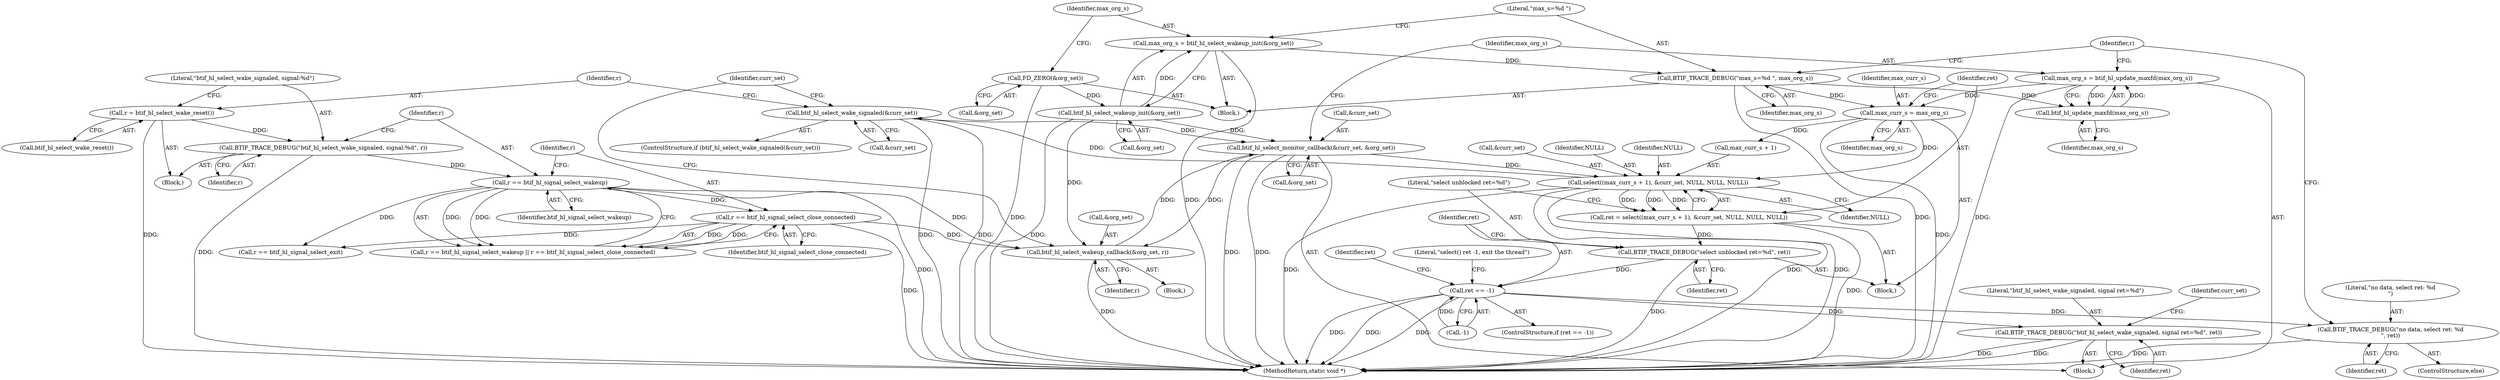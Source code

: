 digraph "0_Android_472271b153c5dc53c28beac55480a8d8434b2d5c_19@API" {
"1000174" [label="(Call,btif_hl_select_wake_signaled(&curr_set))"];
"1000139" [label="(Call,select((max_curr_s + 1), &curr_set, NULL, NULL, NULL))"];
"1000133" [label="(Call,max_curr_s = max_org_s)"];
"1000213" [label="(Call,max_org_s = btif_hl_update_maxfd(max_org_s))"];
"1000215" [label="(Call,btif_hl_update_maxfd(max_org_s))"];
"1000120" [label="(Call,BTIF_TRACE_DEBUG(\"max_s=%d \", max_org_s))"];
"1000115" [label="(Call,max_org_s = btif_hl_select_wakeup_init(&org_set))"];
"1000117" [label="(Call,btif_hl_select_wakeup_init(&org_set))"];
"1000112" [label="(Call,FD_ZERO(&org_set))"];
"1000208" [label="(Call,btif_hl_select_monitor_callback(&curr_set, &org_set))"];
"1000174" [label="(Call,btif_hl_select_wake_signaled(&curr_set))"];
"1000193" [label="(Call,btif_hl_select_wakeup_callback(&org_set, r))"];
"1000186" [label="(Call,r == btif_hl_signal_select_wakeup)"];
"1000181" [label="(Call,BTIF_TRACE_DEBUG(\"btif_hl_select_wake_signaled, signal:%d\", r))"];
"1000178" [label="(Call,r = btif_hl_select_wake_reset())"];
"1000189" [label="(Call,r == btif_hl_signal_select_close_connected)"];
"1000137" [label="(Call,ret = select((max_curr_s + 1), &curr_set, NULL, NULL, NULL))"];
"1000148" [label="(Call,BTIF_TRACE_DEBUG(\"select unblocked ret=%d\", ret))"];
"1000152" [label="(Call,ret == -1)"];
"1000170" [label="(Call,BTIF_TRACE_DEBUG(\"btif_hl_select_wake_signaled, signal ret=%d\", ret))"];
"1000218" [label="(Call,BTIF_TRACE_DEBUG(\"no data, select ret: %d\n\", ret))"];
"1000209" [label="(Call,&curr_set)"];
"1000173" [label="(ControlStructure,if (btif_hl_select_wake_signaled(&curr_set)))"];
"1000143" [label="(Call,&curr_set)"];
"1000133" [label="(Call,max_curr_s = max_org_s)"];
"1000116" [label="(Identifier,max_org_s)"];
"1000124" [label="(Block,)"];
"1000190" [label="(Identifier,r)"];
"1000194" [label="(Call,&org_set)"];
"1000177" [label="(Block,)"];
"1000151" [label="(ControlStructure,if (ret == -1))"];
"1000192" [label="(Block,)"];
"1000137" [label="(Call,ret = select((max_curr_s + 1), &curr_set, NULL, NULL, NULL))"];
"1000220" [label="(Identifier,ret)"];
"1000168" [label="(Identifier,ret)"];
"1000150" [label="(Identifier,ret)"];
"1000218" [label="(Call,BTIF_TRACE_DEBUG(\"no data, select ret: %d\n\", ret))"];
"1000134" [label="(Identifier,max_curr_s)"];
"1000118" [label="(Call,&org_set)"];
"1000210" [label="(Identifier,curr_set)"];
"1000186" [label="(Call,r == btif_hl_signal_select_wakeup)"];
"1000152" [label="(Call,ret == -1)"];
"1000115" [label="(Call,max_org_s = btif_hl_select_wakeup_init(&org_set))"];
"1000182" [label="(Literal,\"btif_hl_select_wake_signaled, signal:%d\")"];
"1000174" [label="(Call,btif_hl_select_wake_signaled(&curr_set))"];
"1000191" [label="(Identifier,btif_hl_signal_select_close_connected)"];
"1000140" [label="(Call,max_curr_s + 1)"];
"1000120" [label="(Call,BTIF_TRACE_DEBUG(\"max_s=%d \", max_org_s))"];
"1000187" [label="(Identifier,r)"];
"1000219" [label="(Literal,\"no data, select ret: %d\n\")"];
"1000145" [label="(Identifier,NULL)"];
"1000211" [label="(Call,&org_set)"];
"1000171" [label="(Literal,\"btif_hl_select_wake_signaled, signal ret=%d\")"];
"1000138" [label="(Identifier,ret)"];
"1000214" [label="(Identifier,max_org_s)"];
"1000183" [label="(Identifier,r)"];
"1000217" [label="(ControlStructure,else)"];
"1000126" [label="(Identifier,r)"];
"1000178" [label="(Call,r = btif_hl_select_wake_reset())"];
"1000117" [label="(Call,btif_hl_select_wakeup_init(&org_set))"];
"1000189" [label="(Call,r == btif_hl_signal_select_close_connected)"];
"1000176" [label="(Identifier,curr_set)"];
"1000213" [label="(Call,max_org_s = btif_hl_update_maxfd(max_org_s))"];
"1000135" [label="(Identifier,max_org_s)"];
"1000170" [label="(Call,BTIF_TRACE_DEBUG(\"btif_hl_select_wake_signaled, signal ret=%d\", ret))"];
"1000146" [label="(Identifier,NULL)"];
"1000121" [label="(Literal,\"max_s=%d \")"];
"1000112" [label="(Call,FD_ZERO(&org_set))"];
"1000139" [label="(Call,select((max_curr_s + 1), &curr_set, NULL, NULL, NULL))"];
"1000215" [label="(Call,btif_hl_update_maxfd(max_org_s))"];
"1000175" [label="(Call,&curr_set)"];
"1000196" [label="(Identifier,r)"];
"1000158" [label="(Literal,\"select() ret -1, exit the thread\")"];
"1000148" [label="(Call,BTIF_TRACE_DEBUG(\"select unblocked ret=%d\", ret))"];
"1000180" [label="(Call,btif_hl_select_wake_reset())"];
"1000102" [label="(Block,)"];
"1000113" [label="(Call,&org_set)"];
"1000149" [label="(Literal,\"select unblocked ret=%d\")"];
"1000153" [label="(Identifier,ret)"];
"1000154" [label="(Call,-1)"];
"1000122" [label="(Identifier,max_org_s)"];
"1000225" [label="(MethodReturn,static void *)"];
"1000208" [label="(Call,btif_hl_select_monitor_callback(&curr_set, &org_set))"];
"1000216" [label="(Identifier,max_org_s)"];
"1000188" [label="(Identifier,btif_hl_signal_select_wakeup)"];
"1000147" [label="(Identifier,NULL)"];
"1000179" [label="(Identifier,r)"];
"1000172" [label="(Identifier,ret)"];
"1000193" [label="(Call,btif_hl_select_wakeup_callback(&org_set, r))"];
"1000181" [label="(Call,BTIF_TRACE_DEBUG(\"btif_hl_select_wake_signaled, signal:%d\", r))"];
"1000185" [label="(Call,r == btif_hl_signal_select_wakeup || r == btif_hl_signal_select_close_connected)"];
"1000199" [label="(Call,r == btif_hl_signal_select_exit)"];
"1000169" [label="(Block,)"];
"1000174" -> "1000173"  [label="AST: "];
"1000174" -> "1000175"  [label="CFG: "];
"1000175" -> "1000174"  [label="AST: "];
"1000179" -> "1000174"  [label="CFG: "];
"1000210" -> "1000174"  [label="CFG: "];
"1000174" -> "1000225"  [label="DDG: "];
"1000174" -> "1000225"  [label="DDG: "];
"1000139" -> "1000174"  [label="DDG: "];
"1000174" -> "1000208"  [label="DDG: "];
"1000139" -> "1000137"  [label="AST: "];
"1000139" -> "1000147"  [label="CFG: "];
"1000140" -> "1000139"  [label="AST: "];
"1000143" -> "1000139"  [label="AST: "];
"1000145" -> "1000139"  [label="AST: "];
"1000146" -> "1000139"  [label="AST: "];
"1000147" -> "1000139"  [label="AST: "];
"1000137" -> "1000139"  [label="CFG: "];
"1000139" -> "1000225"  [label="DDG: "];
"1000139" -> "1000225"  [label="DDG: "];
"1000139" -> "1000225"  [label="DDG: "];
"1000139" -> "1000137"  [label="DDG: "];
"1000139" -> "1000137"  [label="DDG: "];
"1000139" -> "1000137"  [label="DDG: "];
"1000133" -> "1000139"  [label="DDG: "];
"1000208" -> "1000139"  [label="DDG: "];
"1000133" -> "1000124"  [label="AST: "];
"1000133" -> "1000135"  [label="CFG: "];
"1000134" -> "1000133"  [label="AST: "];
"1000135" -> "1000133"  [label="AST: "];
"1000138" -> "1000133"  [label="CFG: "];
"1000133" -> "1000225"  [label="DDG: "];
"1000213" -> "1000133"  [label="DDG: "];
"1000120" -> "1000133"  [label="DDG: "];
"1000133" -> "1000140"  [label="DDG: "];
"1000213" -> "1000169"  [label="AST: "];
"1000213" -> "1000215"  [label="CFG: "];
"1000214" -> "1000213"  [label="AST: "];
"1000215" -> "1000213"  [label="AST: "];
"1000126" -> "1000213"  [label="CFG: "];
"1000213" -> "1000225"  [label="DDG: "];
"1000215" -> "1000213"  [label="DDG: "];
"1000213" -> "1000215"  [label="DDG: "];
"1000215" -> "1000216"  [label="CFG: "];
"1000216" -> "1000215"  [label="AST: "];
"1000120" -> "1000215"  [label="DDG: "];
"1000120" -> "1000102"  [label="AST: "];
"1000120" -> "1000122"  [label="CFG: "];
"1000121" -> "1000120"  [label="AST: "];
"1000122" -> "1000120"  [label="AST: "];
"1000126" -> "1000120"  [label="CFG: "];
"1000120" -> "1000225"  [label="DDG: "];
"1000115" -> "1000120"  [label="DDG: "];
"1000115" -> "1000102"  [label="AST: "];
"1000115" -> "1000117"  [label="CFG: "];
"1000116" -> "1000115"  [label="AST: "];
"1000117" -> "1000115"  [label="AST: "];
"1000121" -> "1000115"  [label="CFG: "];
"1000115" -> "1000225"  [label="DDG: "];
"1000117" -> "1000115"  [label="DDG: "];
"1000117" -> "1000118"  [label="CFG: "];
"1000118" -> "1000117"  [label="AST: "];
"1000117" -> "1000225"  [label="DDG: "];
"1000112" -> "1000117"  [label="DDG: "];
"1000117" -> "1000193"  [label="DDG: "];
"1000117" -> "1000208"  [label="DDG: "];
"1000112" -> "1000102"  [label="AST: "];
"1000112" -> "1000113"  [label="CFG: "];
"1000113" -> "1000112"  [label="AST: "];
"1000116" -> "1000112"  [label="CFG: "];
"1000112" -> "1000225"  [label="DDG: "];
"1000208" -> "1000169"  [label="AST: "];
"1000208" -> "1000211"  [label="CFG: "];
"1000209" -> "1000208"  [label="AST: "];
"1000211" -> "1000208"  [label="AST: "];
"1000214" -> "1000208"  [label="CFG: "];
"1000208" -> "1000225"  [label="DDG: "];
"1000208" -> "1000225"  [label="DDG: "];
"1000208" -> "1000193"  [label="DDG: "];
"1000193" -> "1000208"  [label="DDG: "];
"1000193" -> "1000192"  [label="AST: "];
"1000193" -> "1000196"  [label="CFG: "];
"1000194" -> "1000193"  [label="AST: "];
"1000196" -> "1000193"  [label="AST: "];
"1000210" -> "1000193"  [label="CFG: "];
"1000193" -> "1000225"  [label="DDG: "];
"1000186" -> "1000193"  [label="DDG: "];
"1000189" -> "1000193"  [label="DDG: "];
"1000186" -> "1000185"  [label="AST: "];
"1000186" -> "1000188"  [label="CFG: "];
"1000187" -> "1000186"  [label="AST: "];
"1000188" -> "1000186"  [label="AST: "];
"1000190" -> "1000186"  [label="CFG: "];
"1000185" -> "1000186"  [label="CFG: "];
"1000186" -> "1000225"  [label="DDG: "];
"1000186" -> "1000185"  [label="DDG: "];
"1000186" -> "1000185"  [label="DDG: "];
"1000181" -> "1000186"  [label="DDG: "];
"1000186" -> "1000189"  [label="DDG: "];
"1000186" -> "1000199"  [label="DDG: "];
"1000181" -> "1000177"  [label="AST: "];
"1000181" -> "1000183"  [label="CFG: "];
"1000182" -> "1000181"  [label="AST: "];
"1000183" -> "1000181"  [label="AST: "];
"1000187" -> "1000181"  [label="CFG: "];
"1000181" -> "1000225"  [label="DDG: "];
"1000178" -> "1000181"  [label="DDG: "];
"1000178" -> "1000177"  [label="AST: "];
"1000178" -> "1000180"  [label="CFG: "];
"1000179" -> "1000178"  [label="AST: "];
"1000180" -> "1000178"  [label="AST: "];
"1000182" -> "1000178"  [label="CFG: "];
"1000178" -> "1000225"  [label="DDG: "];
"1000189" -> "1000185"  [label="AST: "];
"1000189" -> "1000191"  [label="CFG: "];
"1000190" -> "1000189"  [label="AST: "];
"1000191" -> "1000189"  [label="AST: "];
"1000185" -> "1000189"  [label="CFG: "];
"1000189" -> "1000225"  [label="DDG: "];
"1000189" -> "1000185"  [label="DDG: "];
"1000189" -> "1000185"  [label="DDG: "];
"1000189" -> "1000199"  [label="DDG: "];
"1000137" -> "1000124"  [label="AST: "];
"1000138" -> "1000137"  [label="AST: "];
"1000149" -> "1000137"  [label="CFG: "];
"1000137" -> "1000225"  [label="DDG: "];
"1000137" -> "1000148"  [label="DDG: "];
"1000148" -> "1000124"  [label="AST: "];
"1000148" -> "1000150"  [label="CFG: "];
"1000149" -> "1000148"  [label="AST: "];
"1000150" -> "1000148"  [label="AST: "];
"1000153" -> "1000148"  [label="CFG: "];
"1000148" -> "1000225"  [label="DDG: "];
"1000148" -> "1000152"  [label="DDG: "];
"1000152" -> "1000151"  [label="AST: "];
"1000152" -> "1000154"  [label="CFG: "];
"1000153" -> "1000152"  [label="AST: "];
"1000154" -> "1000152"  [label="AST: "];
"1000158" -> "1000152"  [label="CFG: "];
"1000168" -> "1000152"  [label="CFG: "];
"1000152" -> "1000225"  [label="DDG: "];
"1000152" -> "1000225"  [label="DDG: "];
"1000152" -> "1000225"  [label="DDG: "];
"1000154" -> "1000152"  [label="DDG: "];
"1000152" -> "1000170"  [label="DDG: "];
"1000152" -> "1000218"  [label="DDG: "];
"1000170" -> "1000169"  [label="AST: "];
"1000170" -> "1000172"  [label="CFG: "];
"1000171" -> "1000170"  [label="AST: "];
"1000172" -> "1000170"  [label="AST: "];
"1000176" -> "1000170"  [label="CFG: "];
"1000170" -> "1000225"  [label="DDG: "];
"1000170" -> "1000225"  [label="DDG: "];
"1000218" -> "1000217"  [label="AST: "];
"1000218" -> "1000220"  [label="CFG: "];
"1000219" -> "1000218"  [label="AST: "];
"1000220" -> "1000218"  [label="AST: "];
"1000126" -> "1000218"  [label="CFG: "];
"1000218" -> "1000225"  [label="DDG: "];
}
